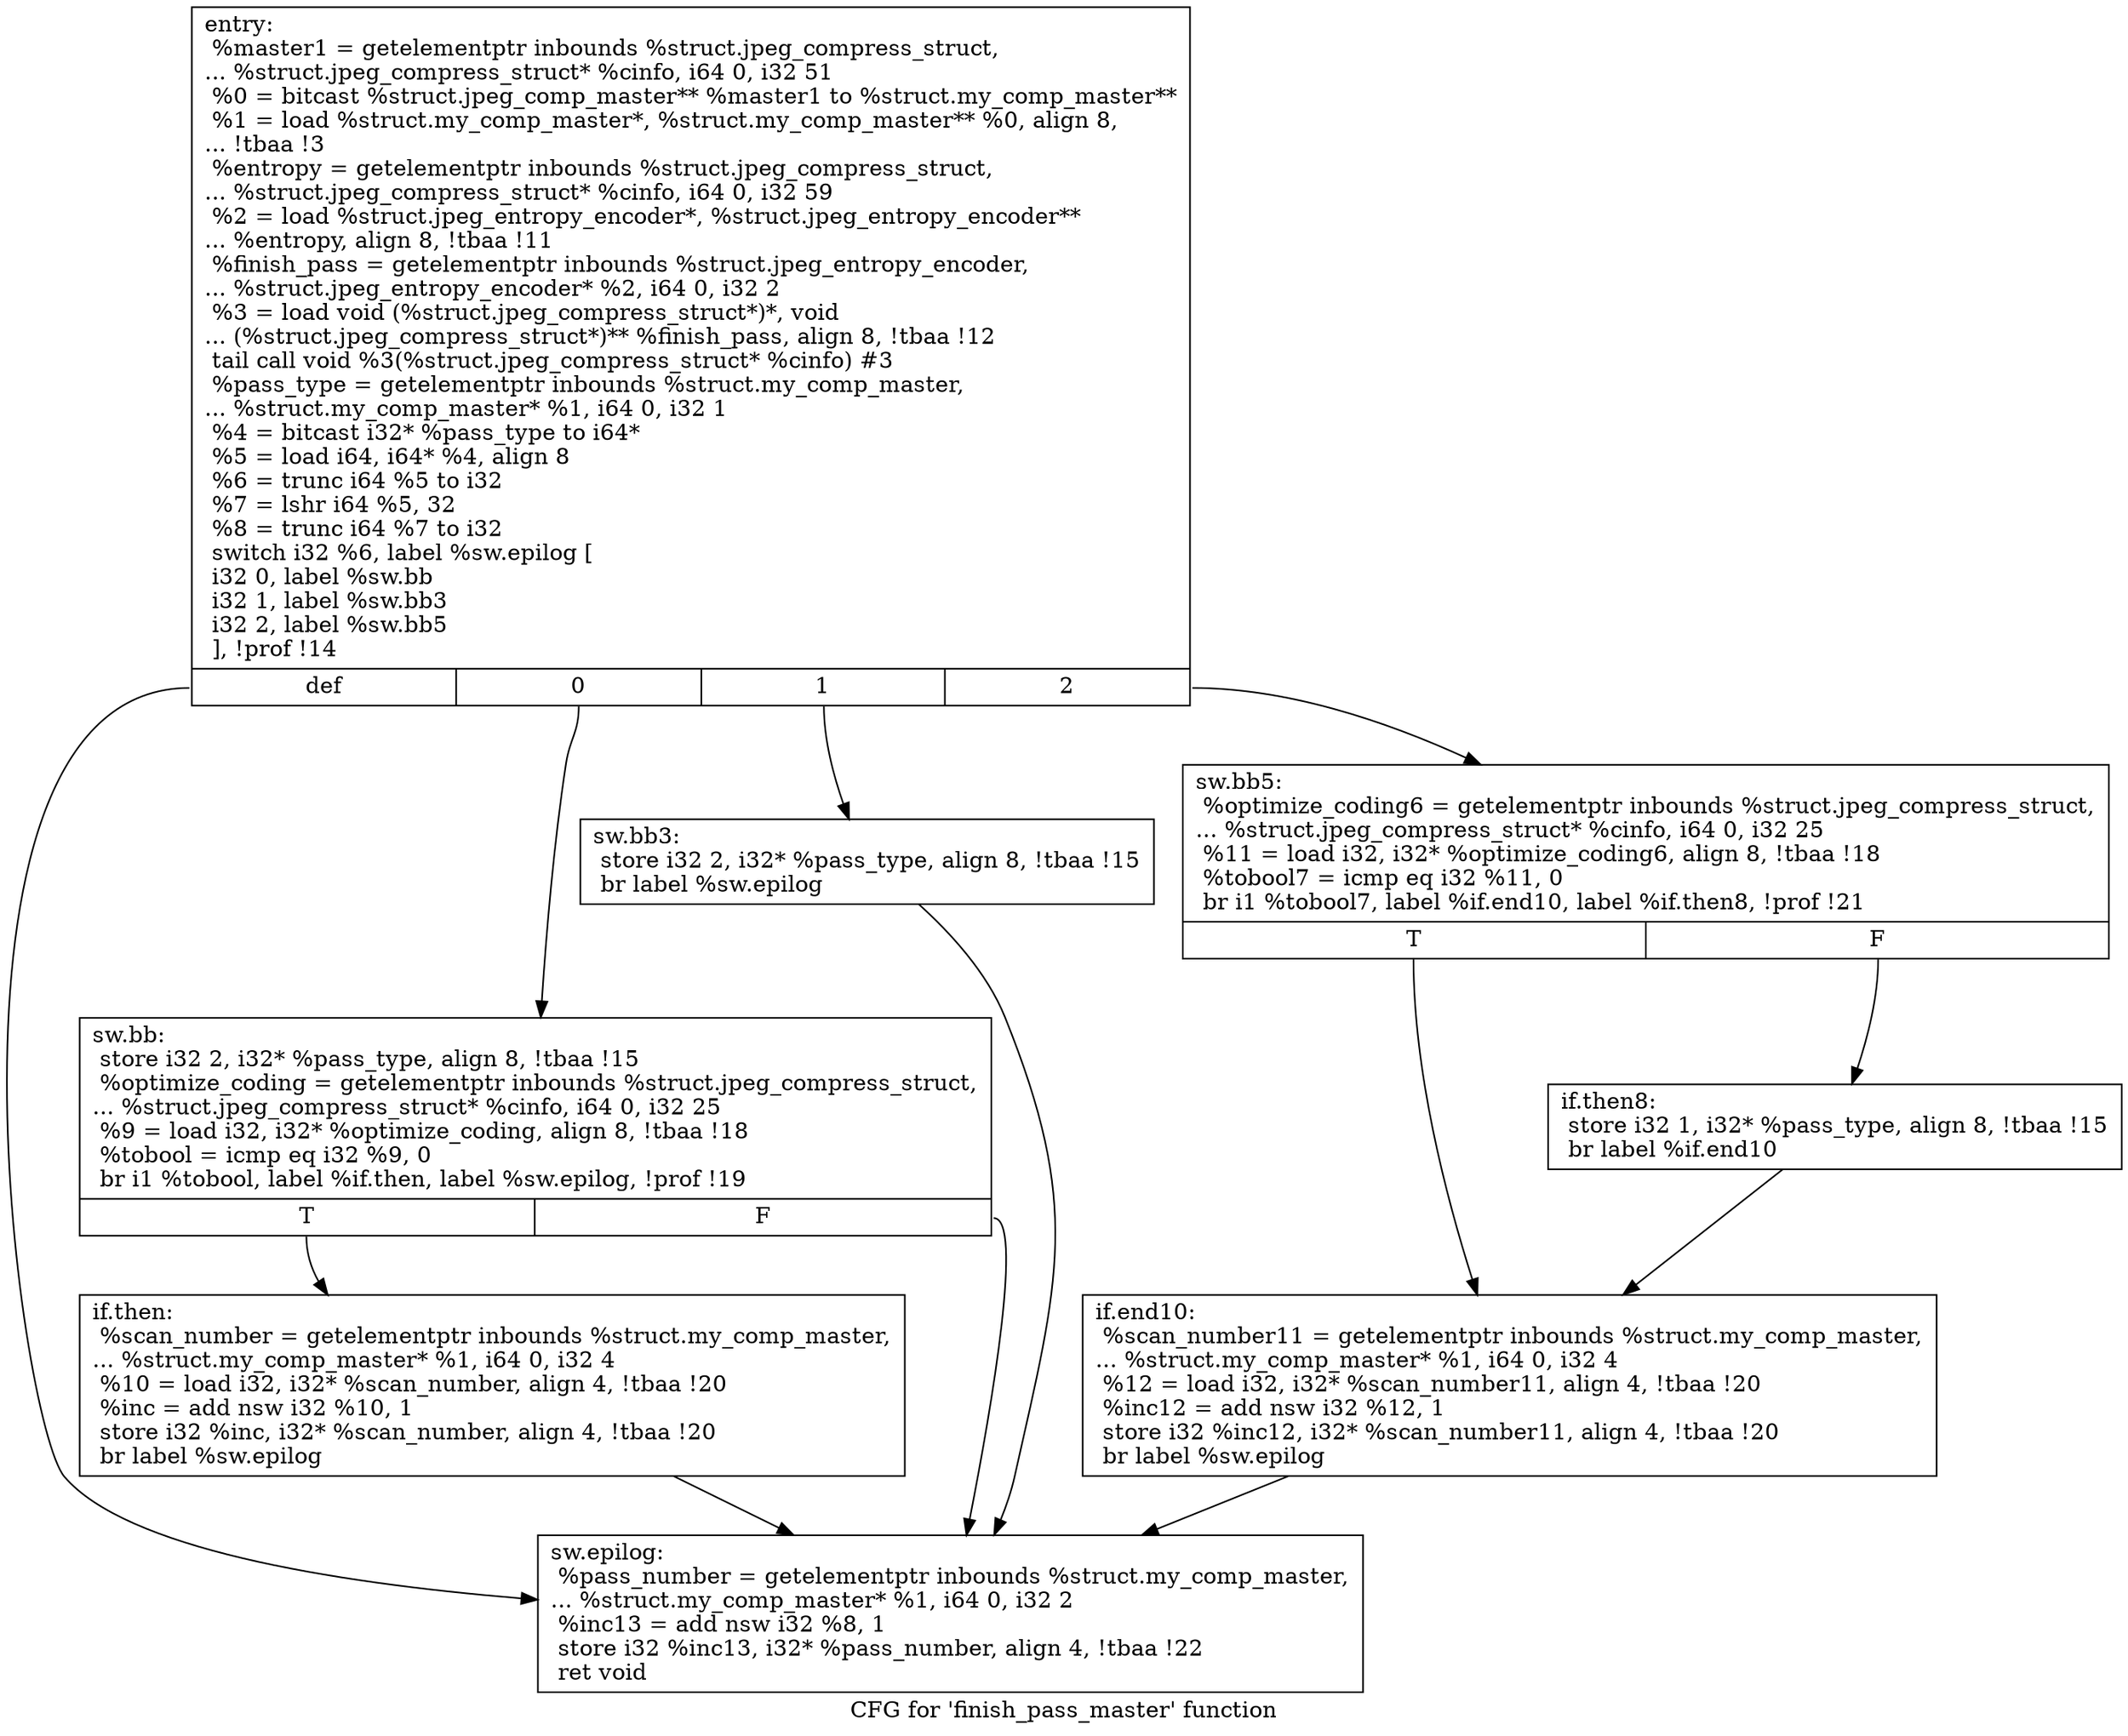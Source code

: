 digraph "CFG for 'finish_pass_master' function" {
	label="CFG for 'finish_pass_master' function";

	Node0x61c8b60 [shape=record,label="{entry:\l  %master1 = getelementptr inbounds %struct.jpeg_compress_struct,\l... %struct.jpeg_compress_struct* %cinfo, i64 0, i32 51\l  %0 = bitcast %struct.jpeg_comp_master** %master1 to %struct.my_comp_master**\l  %1 = load %struct.my_comp_master*, %struct.my_comp_master** %0, align 8,\l... !tbaa !3\l  %entropy = getelementptr inbounds %struct.jpeg_compress_struct,\l... %struct.jpeg_compress_struct* %cinfo, i64 0, i32 59\l  %2 = load %struct.jpeg_entropy_encoder*, %struct.jpeg_entropy_encoder**\l... %entropy, align 8, !tbaa !11\l  %finish_pass = getelementptr inbounds %struct.jpeg_entropy_encoder,\l... %struct.jpeg_entropy_encoder* %2, i64 0, i32 2\l  %3 = load void (%struct.jpeg_compress_struct*)*, void\l... (%struct.jpeg_compress_struct*)** %finish_pass, align 8, !tbaa !12\l  tail call void %3(%struct.jpeg_compress_struct* %cinfo) #3\l  %pass_type = getelementptr inbounds %struct.my_comp_master,\l... %struct.my_comp_master* %1, i64 0, i32 1\l  %4 = bitcast i32* %pass_type to i64*\l  %5 = load i64, i64* %4, align 8\l  %6 = trunc i64 %5 to i32\l  %7 = lshr i64 %5, 32\l  %8 = trunc i64 %7 to i32\l  switch i32 %6, label %sw.epilog [\l    i32 0, label %sw.bb\l    i32 1, label %sw.bb3\l    i32 2, label %sw.bb5\l  ], !prof !14\l|{<s0>def|<s1>0|<s2>1|<s3>2}}"];
	Node0x61c8b60:s0 -> Node0x6223a20;
	Node0x61c8b60:s1 -> Node0x6223d00;
	Node0x61c8b60:s2 -> Node0x6223db0;
	Node0x61c8b60:s3 -> Node0x6223e80;
	Node0x6223d00 [shape=record,label="{sw.bb:                                            \l  store i32 2, i32* %pass_type, align 8, !tbaa !15\l  %optimize_coding = getelementptr inbounds %struct.jpeg_compress_struct,\l... %struct.jpeg_compress_struct* %cinfo, i64 0, i32 25\l  %9 = load i32, i32* %optimize_coding, align 8, !tbaa !18\l  %tobool = icmp eq i32 %9, 0\l  br i1 %tobool, label %if.then, label %sw.epilog, !prof !19\l|{<s0>T|<s1>F}}"];
	Node0x6223d00:s0 -> Node0x62243a0;
	Node0x6223d00:s1 -> Node0x6223a20;
	Node0x62243a0 [shape=record,label="{if.then:                                          \l  %scan_number = getelementptr inbounds %struct.my_comp_master,\l... %struct.my_comp_master* %1, i64 0, i32 4\l  %10 = load i32, i32* %scan_number, align 4, !tbaa !20\l  %inc = add nsw i32 %10, 1\l  store i32 %inc, i32* %scan_number, align 4, !tbaa !20\l  br label %sw.epilog\l}"];
	Node0x62243a0 -> Node0x6223a20;
	Node0x6223db0 [shape=record,label="{sw.bb3:                                           \l  store i32 2, i32* %pass_type, align 8, !tbaa !15\l  br label %sw.epilog\l}"];
	Node0x6223db0 -> Node0x6223a20;
	Node0x6223e80 [shape=record,label="{sw.bb5:                                           \l  %optimize_coding6 = getelementptr inbounds %struct.jpeg_compress_struct,\l... %struct.jpeg_compress_struct* %cinfo, i64 0, i32 25\l  %11 = load i32, i32* %optimize_coding6, align 8, !tbaa !18\l  %tobool7 = icmp eq i32 %11, 0\l  br i1 %tobool7, label %if.end10, label %if.then8, !prof !21\l|{<s0>T|<s1>F}}"];
	Node0x6223e80:s0 -> Node0x6224a60;
	Node0x6223e80:s1 -> Node0x6224b10;
	Node0x6224b10 [shape=record,label="{if.then8:                                         \l  store i32 1, i32* %pass_type, align 8, !tbaa !15\l  br label %if.end10\l}"];
	Node0x6224b10 -> Node0x6224a60;
	Node0x6224a60 [shape=record,label="{if.end10:                                         \l  %scan_number11 = getelementptr inbounds %struct.my_comp_master,\l... %struct.my_comp_master* %1, i64 0, i32 4\l  %12 = load i32, i32* %scan_number11, align 4, !tbaa !20\l  %inc12 = add nsw i32 %12, 1\l  store i32 %inc12, i32* %scan_number11, align 4, !tbaa !20\l  br label %sw.epilog\l}"];
	Node0x6224a60 -> Node0x6223a20;
	Node0x6223a20 [shape=record,label="{sw.epilog:                                        \l  %pass_number = getelementptr inbounds %struct.my_comp_master,\l... %struct.my_comp_master* %1, i64 0, i32 2\l  %inc13 = add nsw i32 %8, 1\l  store i32 %inc13, i32* %pass_number, align 4, !tbaa !22\l  ret void\l}"];
}
